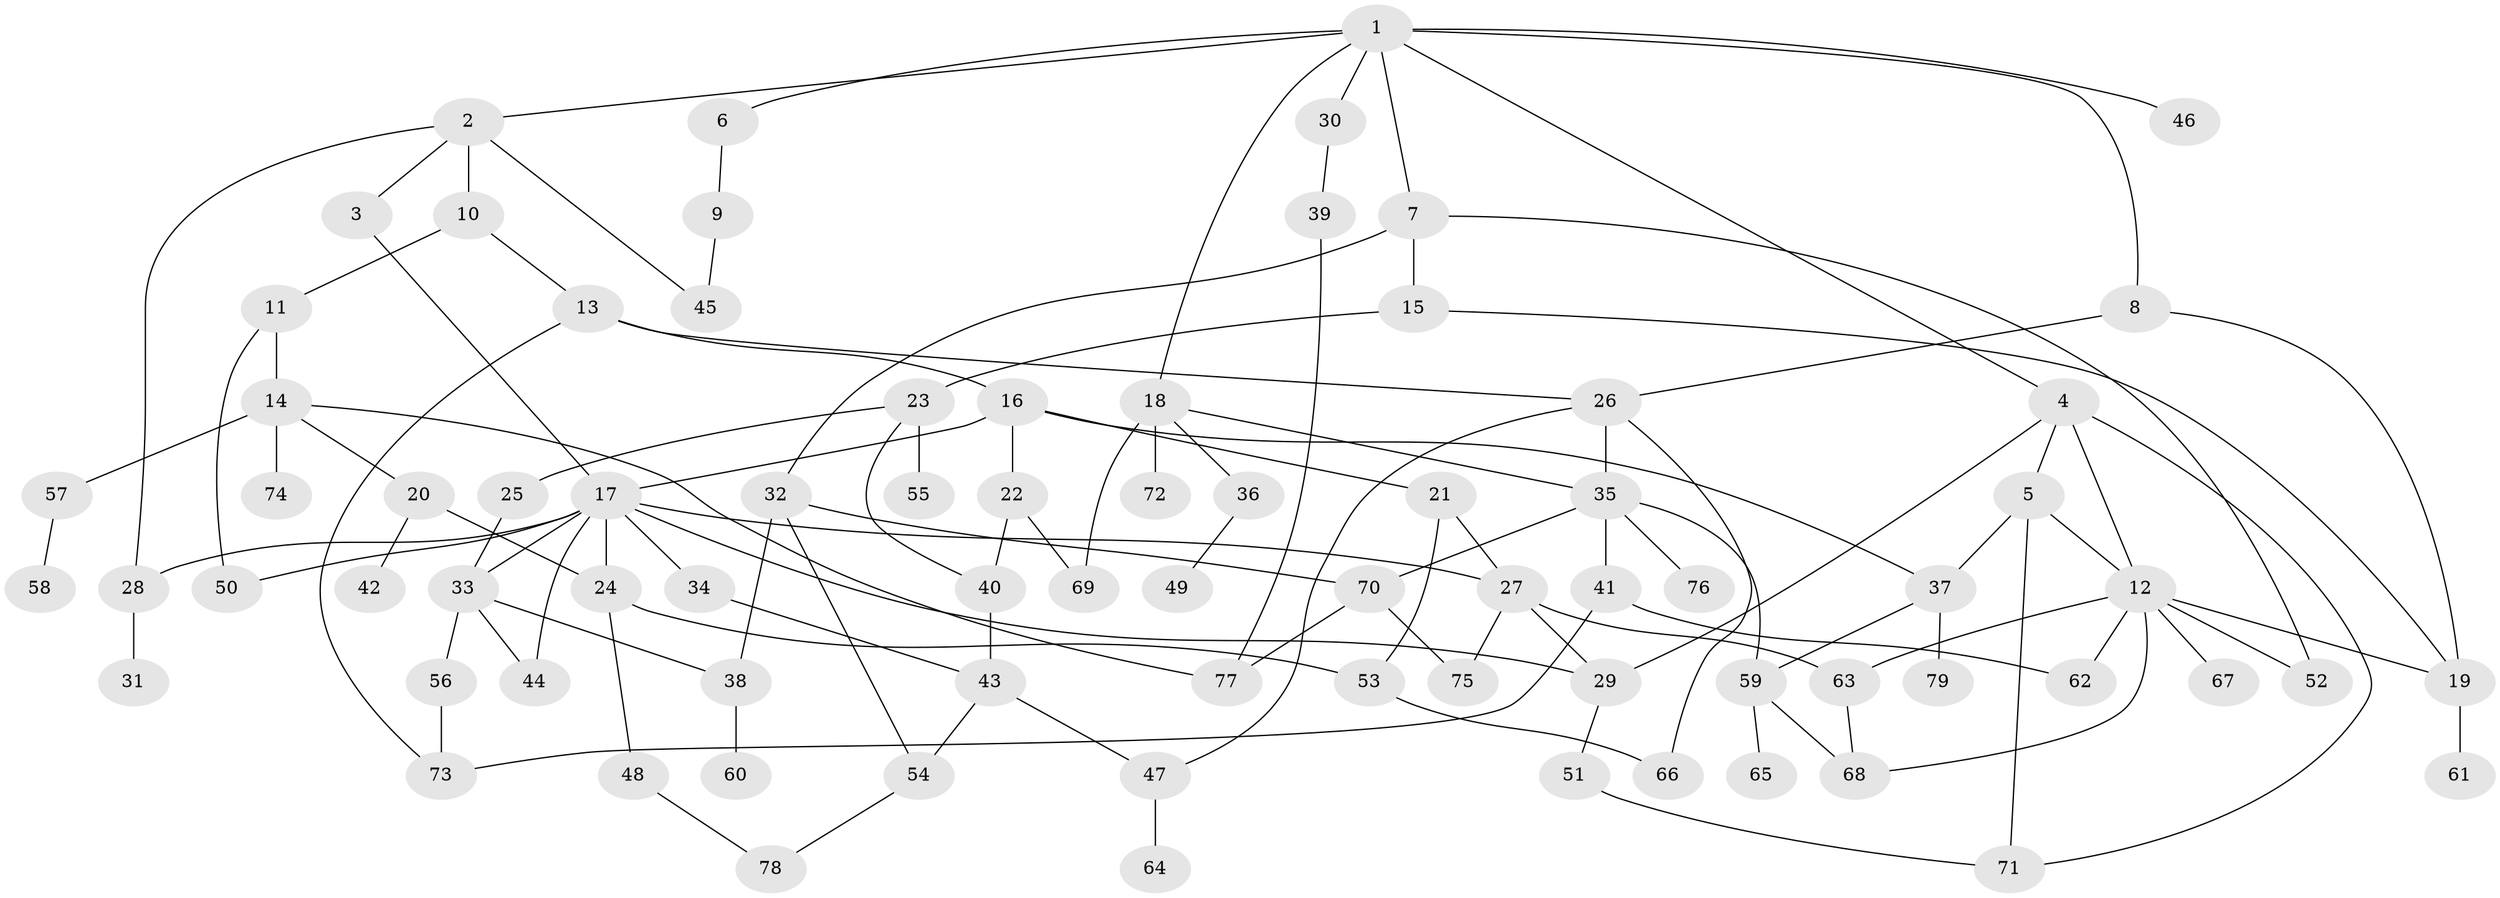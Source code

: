 // coarse degree distribution, {7: 0.061224489795918366, 5: 0.14285714285714285, 2: 0.24489795918367346, 3: 0.22448979591836735, 4: 0.10204081632653061, 10: 0.02040816326530612, 6: 0.04081632653061224, 1: 0.14285714285714285, 8: 0.02040816326530612}
// Generated by graph-tools (version 1.1) at 2025/41/03/06/25 10:41:31]
// undirected, 79 vertices, 117 edges
graph export_dot {
graph [start="1"]
  node [color=gray90,style=filled];
  1;
  2;
  3;
  4;
  5;
  6;
  7;
  8;
  9;
  10;
  11;
  12;
  13;
  14;
  15;
  16;
  17;
  18;
  19;
  20;
  21;
  22;
  23;
  24;
  25;
  26;
  27;
  28;
  29;
  30;
  31;
  32;
  33;
  34;
  35;
  36;
  37;
  38;
  39;
  40;
  41;
  42;
  43;
  44;
  45;
  46;
  47;
  48;
  49;
  50;
  51;
  52;
  53;
  54;
  55;
  56;
  57;
  58;
  59;
  60;
  61;
  62;
  63;
  64;
  65;
  66;
  67;
  68;
  69;
  70;
  71;
  72;
  73;
  74;
  75;
  76;
  77;
  78;
  79;
  1 -- 2;
  1 -- 4;
  1 -- 6;
  1 -- 7;
  1 -- 8;
  1 -- 18;
  1 -- 30;
  1 -- 46;
  2 -- 3;
  2 -- 10;
  2 -- 28;
  2 -- 45;
  3 -- 17;
  4 -- 5;
  4 -- 29;
  4 -- 12;
  4 -- 71;
  5 -- 12;
  5 -- 71;
  5 -- 37;
  6 -- 9;
  7 -- 15;
  7 -- 32;
  7 -- 52;
  8 -- 19;
  8 -- 26;
  9 -- 45;
  10 -- 11;
  10 -- 13;
  11 -- 14;
  11 -- 50;
  12 -- 52;
  12 -- 62;
  12 -- 63;
  12 -- 67;
  12 -- 68;
  12 -- 19;
  13 -- 16;
  13 -- 26;
  13 -- 73;
  14 -- 20;
  14 -- 57;
  14 -- 74;
  14 -- 77;
  15 -- 23;
  15 -- 19;
  16 -- 17;
  16 -- 21;
  16 -- 22;
  16 -- 37;
  17 -- 24;
  17 -- 27;
  17 -- 29;
  17 -- 34;
  17 -- 50;
  17 -- 28;
  17 -- 44;
  17 -- 33;
  18 -- 36;
  18 -- 69;
  18 -- 72;
  18 -- 35;
  19 -- 61;
  20 -- 42;
  20 -- 24;
  21 -- 53;
  21 -- 27;
  22 -- 40;
  22 -- 69;
  23 -- 25;
  23 -- 55;
  23 -- 40;
  24 -- 48;
  24 -- 53;
  25 -- 33;
  26 -- 35;
  26 -- 66;
  26 -- 47;
  27 -- 75;
  27 -- 29;
  27 -- 63;
  28 -- 31;
  29 -- 51;
  30 -- 39;
  32 -- 38;
  32 -- 70;
  32 -- 54;
  33 -- 44;
  33 -- 56;
  33 -- 38;
  34 -- 43;
  35 -- 41;
  35 -- 70;
  35 -- 76;
  35 -- 59;
  36 -- 49;
  37 -- 59;
  37 -- 79;
  38 -- 60;
  39 -- 77;
  40 -- 43;
  41 -- 62;
  41 -- 73;
  43 -- 47;
  43 -- 54;
  47 -- 64;
  48 -- 78;
  51 -- 71;
  53 -- 66;
  54 -- 78;
  56 -- 73;
  57 -- 58;
  59 -- 65;
  59 -- 68;
  63 -- 68;
  70 -- 75;
  70 -- 77;
}
